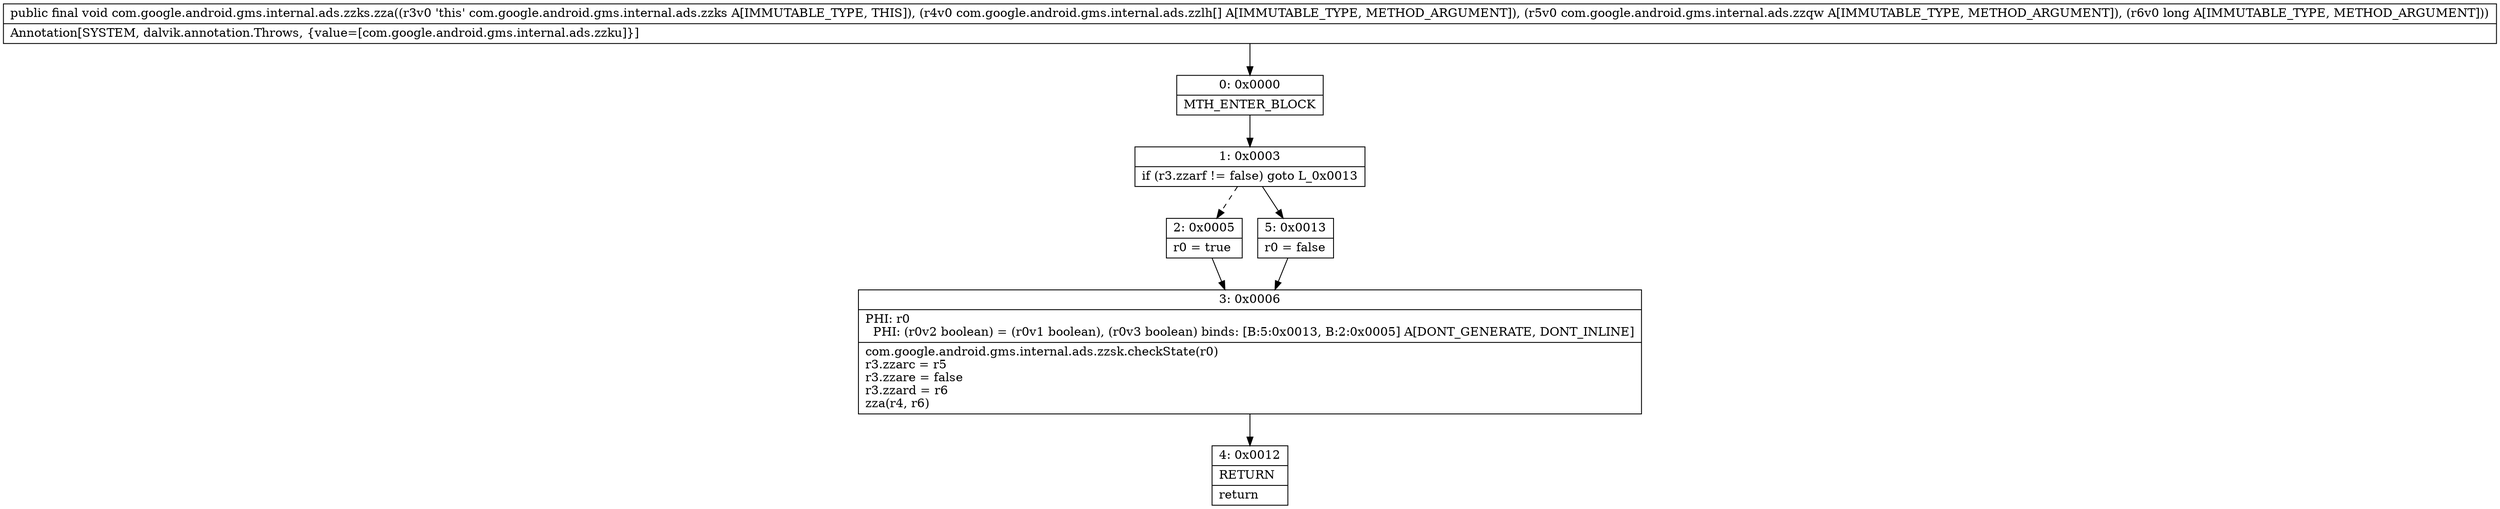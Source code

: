 digraph "CFG forcom.google.android.gms.internal.ads.zzks.zza([Lcom\/google\/android\/gms\/internal\/ads\/zzlh;Lcom\/google\/android\/gms\/internal\/ads\/zzqw;J)V" {
Node_0 [shape=record,label="{0\:\ 0x0000|MTH_ENTER_BLOCK\l}"];
Node_1 [shape=record,label="{1\:\ 0x0003|if (r3.zzarf != false) goto L_0x0013\l}"];
Node_2 [shape=record,label="{2\:\ 0x0005|r0 = true\l}"];
Node_3 [shape=record,label="{3\:\ 0x0006|PHI: r0 \l  PHI: (r0v2 boolean) = (r0v1 boolean), (r0v3 boolean) binds: [B:5:0x0013, B:2:0x0005] A[DONT_GENERATE, DONT_INLINE]\l|com.google.android.gms.internal.ads.zzsk.checkState(r0)\lr3.zzarc = r5\lr3.zzare = false\lr3.zzard = r6\lzza(r4, r6)\l}"];
Node_4 [shape=record,label="{4\:\ 0x0012|RETURN\l|return\l}"];
Node_5 [shape=record,label="{5\:\ 0x0013|r0 = false\l}"];
MethodNode[shape=record,label="{public final void com.google.android.gms.internal.ads.zzks.zza((r3v0 'this' com.google.android.gms.internal.ads.zzks A[IMMUTABLE_TYPE, THIS]), (r4v0 com.google.android.gms.internal.ads.zzlh[] A[IMMUTABLE_TYPE, METHOD_ARGUMENT]), (r5v0 com.google.android.gms.internal.ads.zzqw A[IMMUTABLE_TYPE, METHOD_ARGUMENT]), (r6v0 long A[IMMUTABLE_TYPE, METHOD_ARGUMENT]))  | Annotation[SYSTEM, dalvik.annotation.Throws, \{value=[com.google.android.gms.internal.ads.zzku]\}]\l}"];
MethodNode -> Node_0;
Node_0 -> Node_1;
Node_1 -> Node_2[style=dashed];
Node_1 -> Node_5;
Node_2 -> Node_3;
Node_3 -> Node_4;
Node_5 -> Node_3;
}

